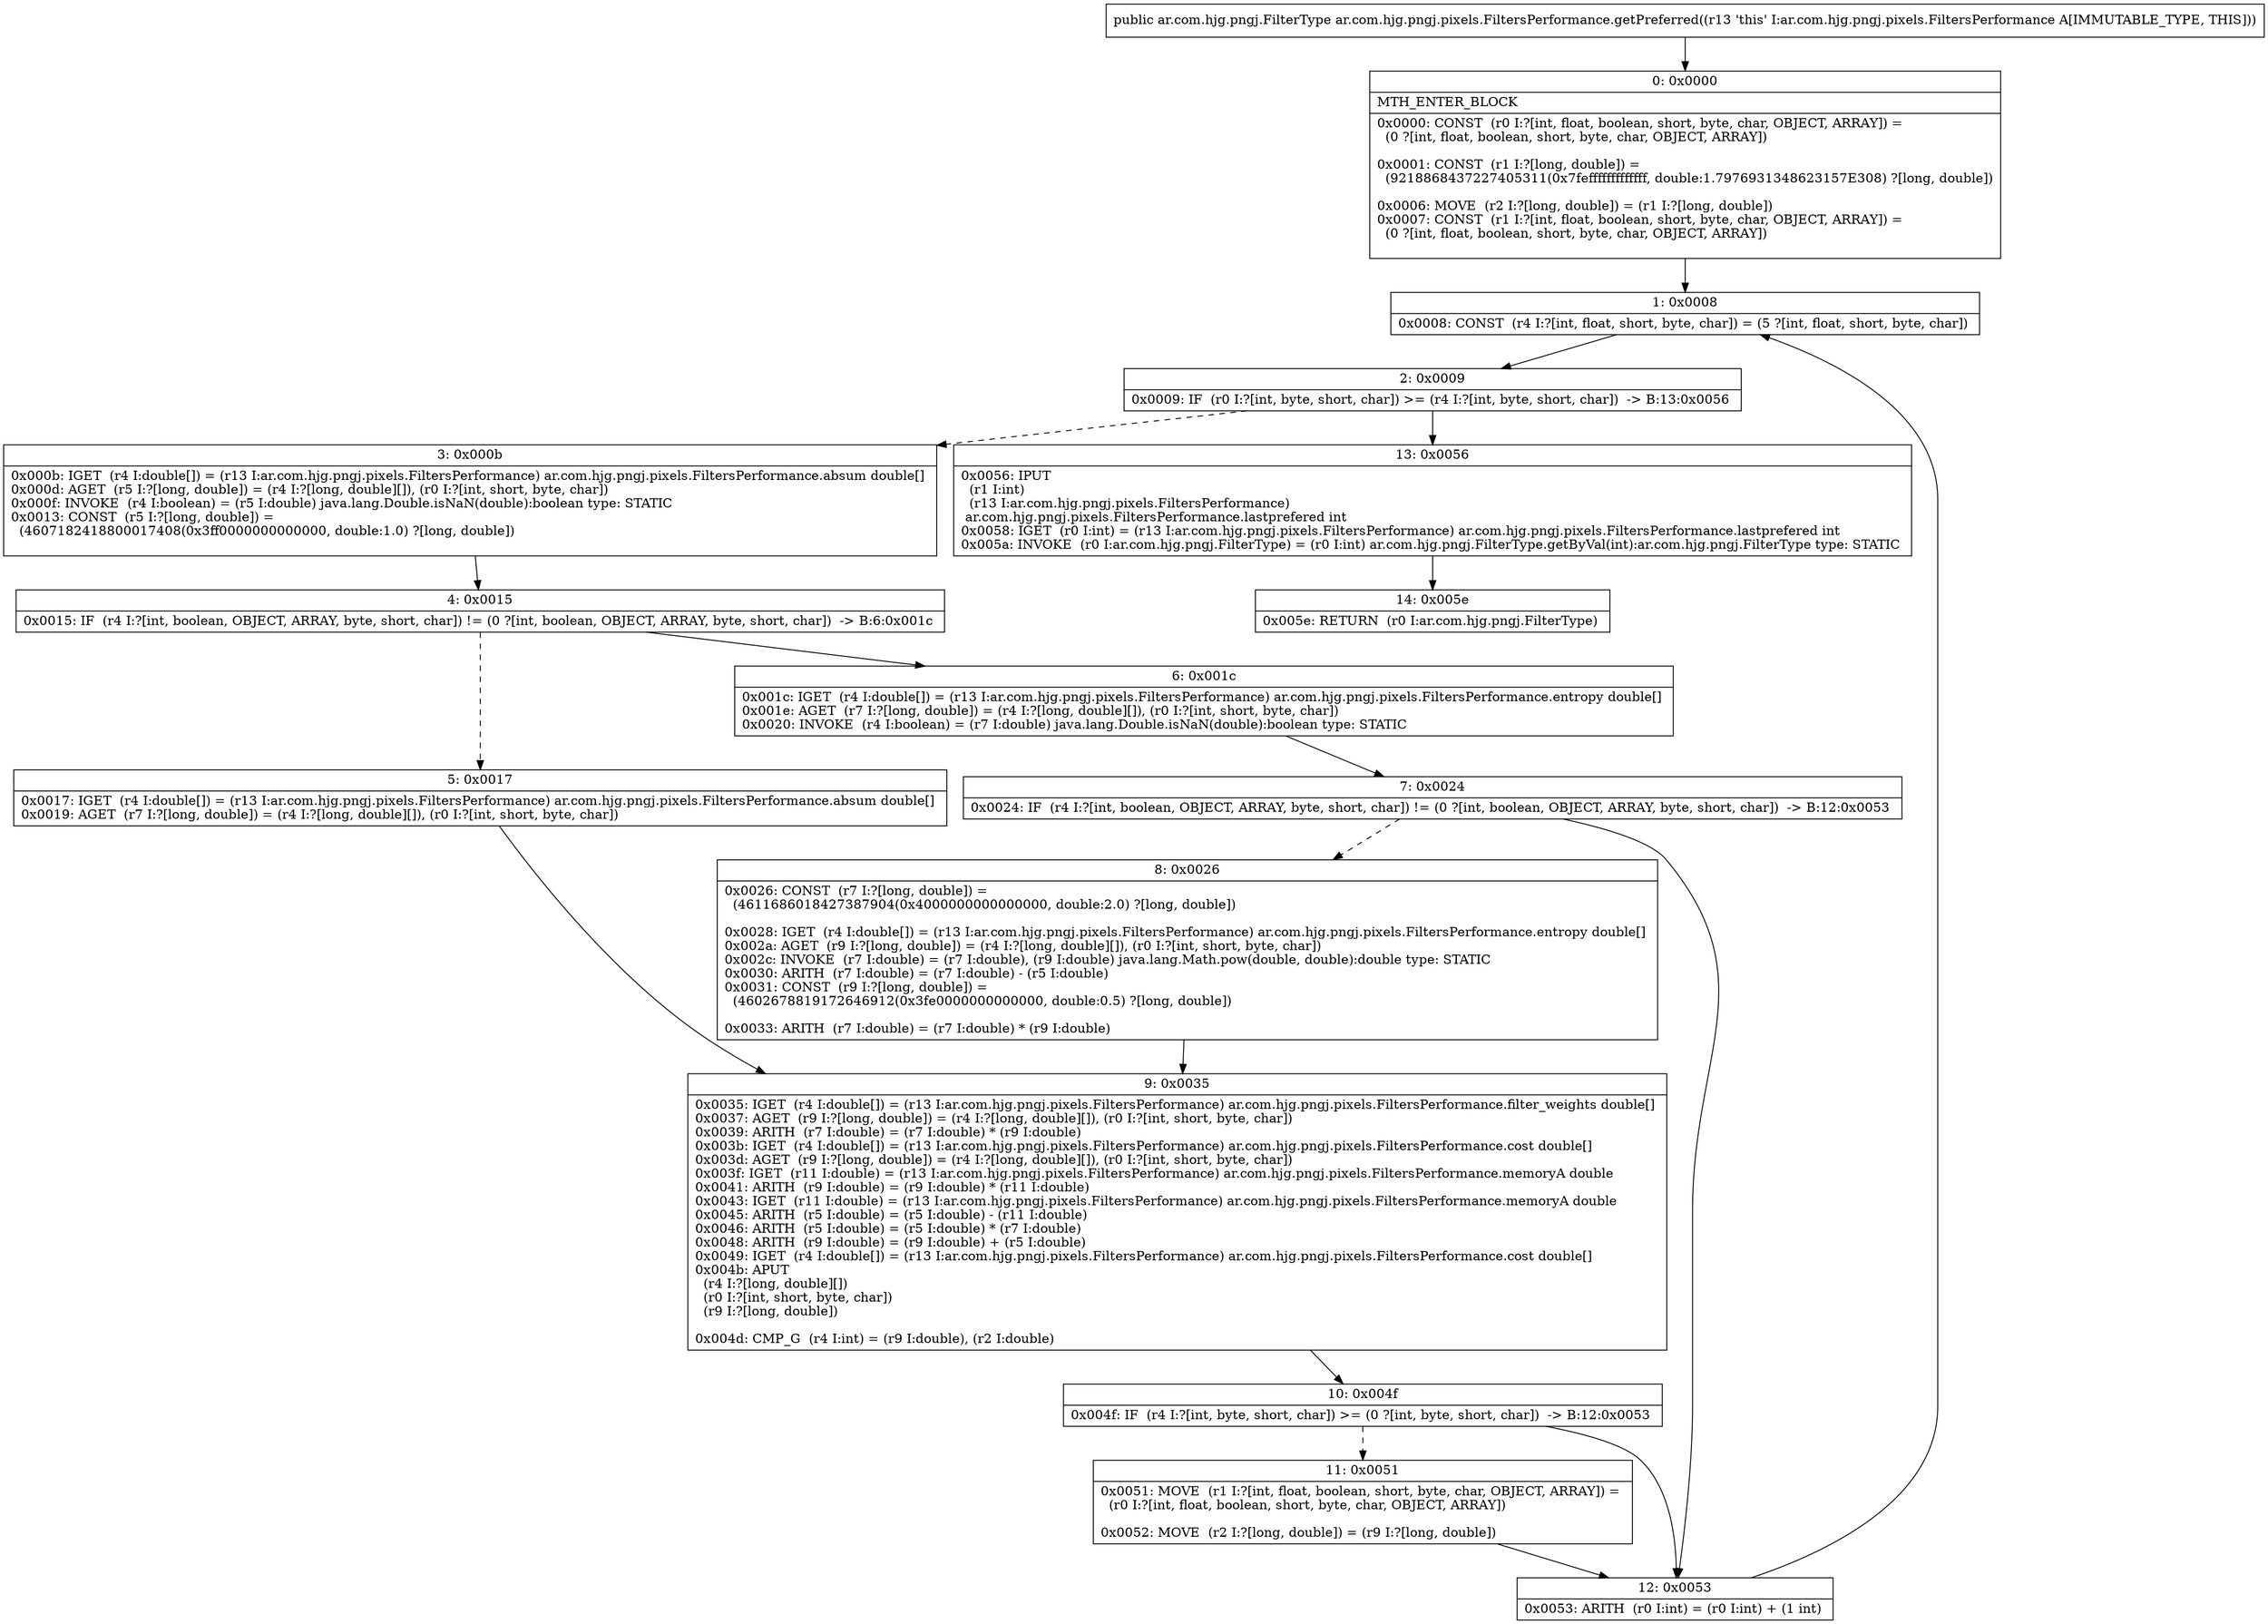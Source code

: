 digraph "CFG forar.com.hjg.pngj.pixels.FiltersPerformance.getPreferred()Lar\/com\/hjg\/pngj\/FilterType;" {
Node_0 [shape=record,label="{0\:\ 0x0000|MTH_ENTER_BLOCK\l|0x0000: CONST  (r0 I:?[int, float, boolean, short, byte, char, OBJECT, ARRAY]) = \l  (0 ?[int, float, boolean, short, byte, char, OBJECT, ARRAY])\l \l0x0001: CONST  (r1 I:?[long, double]) = \l  (9218868437227405311(0x7fefffffffffffff, double:1.7976931348623157E308) ?[long, double])\l \l0x0006: MOVE  (r2 I:?[long, double]) = (r1 I:?[long, double]) \l0x0007: CONST  (r1 I:?[int, float, boolean, short, byte, char, OBJECT, ARRAY]) = \l  (0 ?[int, float, boolean, short, byte, char, OBJECT, ARRAY])\l \l}"];
Node_1 [shape=record,label="{1\:\ 0x0008|0x0008: CONST  (r4 I:?[int, float, short, byte, char]) = (5 ?[int, float, short, byte, char]) \l}"];
Node_2 [shape=record,label="{2\:\ 0x0009|0x0009: IF  (r0 I:?[int, byte, short, char]) \>= (r4 I:?[int, byte, short, char])  \-\> B:13:0x0056 \l}"];
Node_3 [shape=record,label="{3\:\ 0x000b|0x000b: IGET  (r4 I:double[]) = (r13 I:ar.com.hjg.pngj.pixels.FiltersPerformance) ar.com.hjg.pngj.pixels.FiltersPerformance.absum double[] \l0x000d: AGET  (r5 I:?[long, double]) = (r4 I:?[long, double][]), (r0 I:?[int, short, byte, char]) \l0x000f: INVOKE  (r4 I:boolean) = (r5 I:double) java.lang.Double.isNaN(double):boolean type: STATIC \l0x0013: CONST  (r5 I:?[long, double]) = \l  (4607182418800017408(0x3ff0000000000000, double:1.0) ?[long, double])\l \l}"];
Node_4 [shape=record,label="{4\:\ 0x0015|0x0015: IF  (r4 I:?[int, boolean, OBJECT, ARRAY, byte, short, char]) != (0 ?[int, boolean, OBJECT, ARRAY, byte, short, char])  \-\> B:6:0x001c \l}"];
Node_5 [shape=record,label="{5\:\ 0x0017|0x0017: IGET  (r4 I:double[]) = (r13 I:ar.com.hjg.pngj.pixels.FiltersPerformance) ar.com.hjg.pngj.pixels.FiltersPerformance.absum double[] \l0x0019: AGET  (r7 I:?[long, double]) = (r4 I:?[long, double][]), (r0 I:?[int, short, byte, char]) \l}"];
Node_6 [shape=record,label="{6\:\ 0x001c|0x001c: IGET  (r4 I:double[]) = (r13 I:ar.com.hjg.pngj.pixels.FiltersPerformance) ar.com.hjg.pngj.pixels.FiltersPerformance.entropy double[] \l0x001e: AGET  (r7 I:?[long, double]) = (r4 I:?[long, double][]), (r0 I:?[int, short, byte, char]) \l0x0020: INVOKE  (r4 I:boolean) = (r7 I:double) java.lang.Double.isNaN(double):boolean type: STATIC \l}"];
Node_7 [shape=record,label="{7\:\ 0x0024|0x0024: IF  (r4 I:?[int, boolean, OBJECT, ARRAY, byte, short, char]) != (0 ?[int, boolean, OBJECT, ARRAY, byte, short, char])  \-\> B:12:0x0053 \l}"];
Node_8 [shape=record,label="{8\:\ 0x0026|0x0026: CONST  (r7 I:?[long, double]) = \l  (4611686018427387904(0x4000000000000000, double:2.0) ?[long, double])\l \l0x0028: IGET  (r4 I:double[]) = (r13 I:ar.com.hjg.pngj.pixels.FiltersPerformance) ar.com.hjg.pngj.pixels.FiltersPerformance.entropy double[] \l0x002a: AGET  (r9 I:?[long, double]) = (r4 I:?[long, double][]), (r0 I:?[int, short, byte, char]) \l0x002c: INVOKE  (r7 I:double) = (r7 I:double), (r9 I:double) java.lang.Math.pow(double, double):double type: STATIC \l0x0030: ARITH  (r7 I:double) = (r7 I:double) \- (r5 I:double) \l0x0031: CONST  (r9 I:?[long, double]) = \l  (4602678819172646912(0x3fe0000000000000, double:0.5) ?[long, double])\l \l0x0033: ARITH  (r7 I:double) = (r7 I:double) * (r9 I:double) \l}"];
Node_9 [shape=record,label="{9\:\ 0x0035|0x0035: IGET  (r4 I:double[]) = (r13 I:ar.com.hjg.pngj.pixels.FiltersPerformance) ar.com.hjg.pngj.pixels.FiltersPerformance.filter_weights double[] \l0x0037: AGET  (r9 I:?[long, double]) = (r4 I:?[long, double][]), (r0 I:?[int, short, byte, char]) \l0x0039: ARITH  (r7 I:double) = (r7 I:double) * (r9 I:double) \l0x003b: IGET  (r4 I:double[]) = (r13 I:ar.com.hjg.pngj.pixels.FiltersPerformance) ar.com.hjg.pngj.pixels.FiltersPerformance.cost double[] \l0x003d: AGET  (r9 I:?[long, double]) = (r4 I:?[long, double][]), (r0 I:?[int, short, byte, char]) \l0x003f: IGET  (r11 I:double) = (r13 I:ar.com.hjg.pngj.pixels.FiltersPerformance) ar.com.hjg.pngj.pixels.FiltersPerformance.memoryA double \l0x0041: ARITH  (r9 I:double) = (r9 I:double) * (r11 I:double) \l0x0043: IGET  (r11 I:double) = (r13 I:ar.com.hjg.pngj.pixels.FiltersPerformance) ar.com.hjg.pngj.pixels.FiltersPerformance.memoryA double \l0x0045: ARITH  (r5 I:double) = (r5 I:double) \- (r11 I:double) \l0x0046: ARITH  (r5 I:double) = (r5 I:double) * (r7 I:double) \l0x0048: ARITH  (r9 I:double) = (r9 I:double) + (r5 I:double) \l0x0049: IGET  (r4 I:double[]) = (r13 I:ar.com.hjg.pngj.pixels.FiltersPerformance) ar.com.hjg.pngj.pixels.FiltersPerformance.cost double[] \l0x004b: APUT  \l  (r4 I:?[long, double][])\l  (r0 I:?[int, short, byte, char])\l  (r9 I:?[long, double])\l \l0x004d: CMP_G  (r4 I:int) = (r9 I:double), (r2 I:double) \l}"];
Node_10 [shape=record,label="{10\:\ 0x004f|0x004f: IF  (r4 I:?[int, byte, short, char]) \>= (0 ?[int, byte, short, char])  \-\> B:12:0x0053 \l}"];
Node_11 [shape=record,label="{11\:\ 0x0051|0x0051: MOVE  (r1 I:?[int, float, boolean, short, byte, char, OBJECT, ARRAY]) = \l  (r0 I:?[int, float, boolean, short, byte, char, OBJECT, ARRAY])\l \l0x0052: MOVE  (r2 I:?[long, double]) = (r9 I:?[long, double]) \l}"];
Node_12 [shape=record,label="{12\:\ 0x0053|0x0053: ARITH  (r0 I:int) = (r0 I:int) + (1 int) \l}"];
Node_13 [shape=record,label="{13\:\ 0x0056|0x0056: IPUT  \l  (r1 I:int)\l  (r13 I:ar.com.hjg.pngj.pixels.FiltersPerformance)\l ar.com.hjg.pngj.pixels.FiltersPerformance.lastprefered int \l0x0058: IGET  (r0 I:int) = (r13 I:ar.com.hjg.pngj.pixels.FiltersPerformance) ar.com.hjg.pngj.pixels.FiltersPerformance.lastprefered int \l0x005a: INVOKE  (r0 I:ar.com.hjg.pngj.FilterType) = (r0 I:int) ar.com.hjg.pngj.FilterType.getByVal(int):ar.com.hjg.pngj.FilterType type: STATIC \l}"];
Node_14 [shape=record,label="{14\:\ 0x005e|0x005e: RETURN  (r0 I:ar.com.hjg.pngj.FilterType) \l}"];
MethodNode[shape=record,label="{public ar.com.hjg.pngj.FilterType ar.com.hjg.pngj.pixels.FiltersPerformance.getPreferred((r13 'this' I:ar.com.hjg.pngj.pixels.FiltersPerformance A[IMMUTABLE_TYPE, THIS])) }"];
MethodNode -> Node_0;
Node_0 -> Node_1;
Node_1 -> Node_2;
Node_2 -> Node_3[style=dashed];
Node_2 -> Node_13;
Node_3 -> Node_4;
Node_4 -> Node_5[style=dashed];
Node_4 -> Node_6;
Node_5 -> Node_9;
Node_6 -> Node_7;
Node_7 -> Node_8[style=dashed];
Node_7 -> Node_12;
Node_8 -> Node_9;
Node_9 -> Node_10;
Node_10 -> Node_11[style=dashed];
Node_10 -> Node_12;
Node_11 -> Node_12;
Node_12 -> Node_1;
Node_13 -> Node_14;
}

